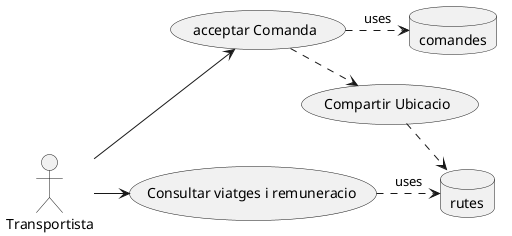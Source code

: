 @startuml

actor Transportista as t


database comandes as c 
database rutes as r 


(acceptar Comanda) as a 
(Compartir Ubicacio) as g 
(Consultar viatges i remuneracio) as con

t -Up-> a 
a .> g :<include>
a .> c : uses
g .> r : stores 
t -> con
con .> r : uses 

@enduml
